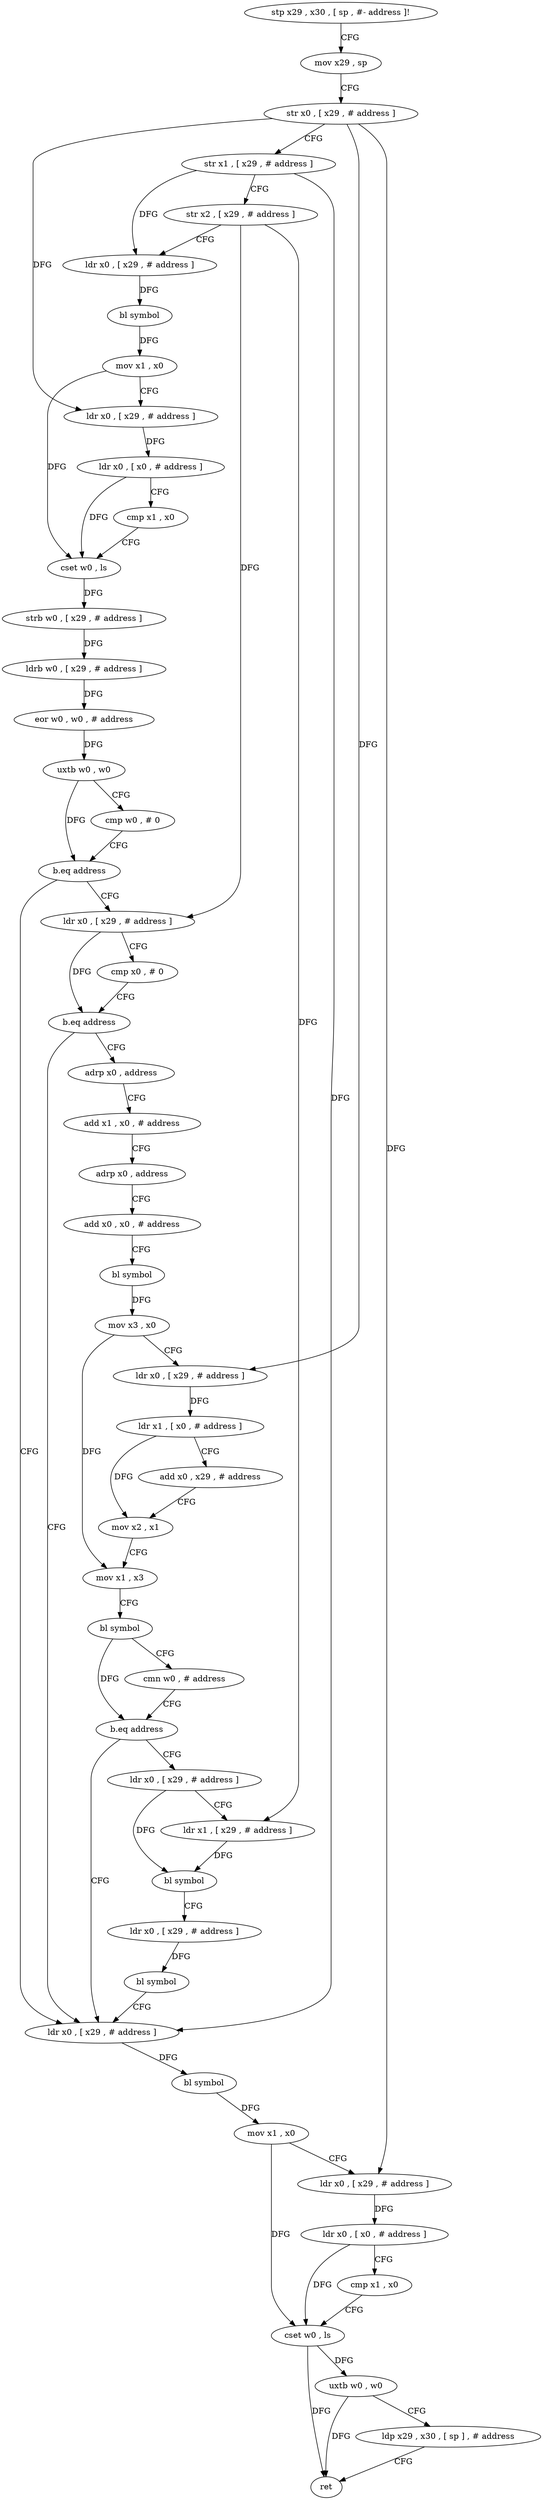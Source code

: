 digraph "func" {
"176112" [label = "stp x29 , x30 , [ sp , #- address ]!" ]
"176116" [label = "mov x29 , sp" ]
"176120" [label = "str x0 , [ x29 , # address ]" ]
"176124" [label = "str x1 , [ x29 , # address ]" ]
"176128" [label = "str x2 , [ x29 , # address ]" ]
"176132" [label = "ldr x0 , [ x29 , # address ]" ]
"176136" [label = "bl symbol" ]
"176140" [label = "mov x1 , x0" ]
"176144" [label = "ldr x0 , [ x29 , # address ]" ]
"176148" [label = "ldr x0 , [ x0 , # address ]" ]
"176152" [label = "cmp x1 , x0" ]
"176156" [label = "cset w0 , ls" ]
"176160" [label = "strb w0 , [ x29 , # address ]" ]
"176164" [label = "ldrb w0 , [ x29 , # address ]" ]
"176168" [label = "eor w0 , w0 , # address" ]
"176172" [label = "uxtb w0 , w0" ]
"176176" [label = "cmp w0 , # 0" ]
"176180" [label = "b.eq address" ]
"176272" [label = "ldr x0 , [ x29 , # address ]" ]
"176184" [label = "ldr x0 , [ x29 , # address ]" ]
"176276" [label = "bl symbol" ]
"176280" [label = "mov x1 , x0" ]
"176284" [label = "ldr x0 , [ x29 , # address ]" ]
"176288" [label = "ldr x0 , [ x0 , # address ]" ]
"176292" [label = "cmp x1 , x0" ]
"176296" [label = "cset w0 , ls" ]
"176300" [label = "uxtb w0 , w0" ]
"176304" [label = "ldp x29 , x30 , [ sp ] , # address" ]
"176308" [label = "ret" ]
"176188" [label = "cmp x0 , # 0" ]
"176192" [label = "b.eq address" ]
"176196" [label = "adrp x0 , address" ]
"176200" [label = "add x1 , x0 , # address" ]
"176204" [label = "adrp x0 , address" ]
"176208" [label = "add x0 , x0 , # address" ]
"176212" [label = "bl symbol" ]
"176216" [label = "mov x3 , x0" ]
"176220" [label = "ldr x0 , [ x29 , # address ]" ]
"176224" [label = "ldr x1 , [ x0 , # address ]" ]
"176228" [label = "add x0 , x29 , # address" ]
"176232" [label = "mov x2 , x1" ]
"176236" [label = "mov x1 , x3" ]
"176240" [label = "bl symbol" ]
"176244" [label = "cmn w0 , # address" ]
"176248" [label = "b.eq address" ]
"176252" [label = "ldr x0 , [ x29 , # address ]" ]
"176256" [label = "ldr x1 , [ x29 , # address ]" ]
"176260" [label = "bl symbol" ]
"176264" [label = "ldr x0 , [ x29 , # address ]" ]
"176268" [label = "bl symbol" ]
"176112" -> "176116" [ label = "CFG" ]
"176116" -> "176120" [ label = "CFG" ]
"176120" -> "176124" [ label = "CFG" ]
"176120" -> "176144" [ label = "DFG" ]
"176120" -> "176284" [ label = "DFG" ]
"176120" -> "176220" [ label = "DFG" ]
"176124" -> "176128" [ label = "CFG" ]
"176124" -> "176132" [ label = "DFG" ]
"176124" -> "176272" [ label = "DFG" ]
"176128" -> "176132" [ label = "CFG" ]
"176128" -> "176184" [ label = "DFG" ]
"176128" -> "176256" [ label = "DFG" ]
"176132" -> "176136" [ label = "DFG" ]
"176136" -> "176140" [ label = "DFG" ]
"176140" -> "176144" [ label = "CFG" ]
"176140" -> "176156" [ label = "DFG" ]
"176144" -> "176148" [ label = "DFG" ]
"176148" -> "176152" [ label = "CFG" ]
"176148" -> "176156" [ label = "DFG" ]
"176152" -> "176156" [ label = "CFG" ]
"176156" -> "176160" [ label = "DFG" ]
"176160" -> "176164" [ label = "DFG" ]
"176164" -> "176168" [ label = "DFG" ]
"176168" -> "176172" [ label = "DFG" ]
"176172" -> "176176" [ label = "CFG" ]
"176172" -> "176180" [ label = "DFG" ]
"176176" -> "176180" [ label = "CFG" ]
"176180" -> "176272" [ label = "CFG" ]
"176180" -> "176184" [ label = "CFG" ]
"176272" -> "176276" [ label = "DFG" ]
"176184" -> "176188" [ label = "CFG" ]
"176184" -> "176192" [ label = "DFG" ]
"176276" -> "176280" [ label = "DFG" ]
"176280" -> "176284" [ label = "CFG" ]
"176280" -> "176296" [ label = "DFG" ]
"176284" -> "176288" [ label = "DFG" ]
"176288" -> "176292" [ label = "CFG" ]
"176288" -> "176296" [ label = "DFG" ]
"176292" -> "176296" [ label = "CFG" ]
"176296" -> "176300" [ label = "DFG" ]
"176296" -> "176308" [ label = "DFG" ]
"176300" -> "176304" [ label = "CFG" ]
"176300" -> "176308" [ label = "DFG" ]
"176304" -> "176308" [ label = "CFG" ]
"176188" -> "176192" [ label = "CFG" ]
"176192" -> "176272" [ label = "CFG" ]
"176192" -> "176196" [ label = "CFG" ]
"176196" -> "176200" [ label = "CFG" ]
"176200" -> "176204" [ label = "CFG" ]
"176204" -> "176208" [ label = "CFG" ]
"176208" -> "176212" [ label = "CFG" ]
"176212" -> "176216" [ label = "DFG" ]
"176216" -> "176220" [ label = "CFG" ]
"176216" -> "176236" [ label = "DFG" ]
"176220" -> "176224" [ label = "DFG" ]
"176224" -> "176228" [ label = "CFG" ]
"176224" -> "176232" [ label = "DFG" ]
"176228" -> "176232" [ label = "CFG" ]
"176232" -> "176236" [ label = "CFG" ]
"176236" -> "176240" [ label = "CFG" ]
"176240" -> "176244" [ label = "CFG" ]
"176240" -> "176248" [ label = "DFG" ]
"176244" -> "176248" [ label = "CFG" ]
"176248" -> "176272" [ label = "CFG" ]
"176248" -> "176252" [ label = "CFG" ]
"176252" -> "176256" [ label = "CFG" ]
"176252" -> "176260" [ label = "DFG" ]
"176256" -> "176260" [ label = "DFG" ]
"176260" -> "176264" [ label = "CFG" ]
"176264" -> "176268" [ label = "DFG" ]
"176268" -> "176272" [ label = "CFG" ]
}
